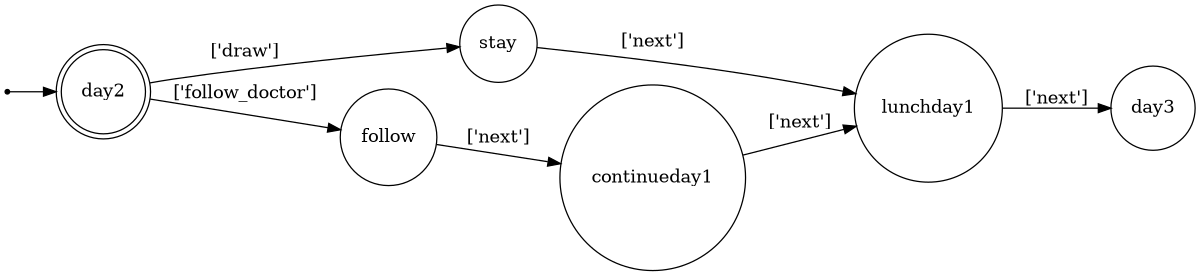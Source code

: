 digraph FSM {
	graph [rankdir=LR size="8,5"]
	node [shape=doublecircle]
	day2
	node [shape=point]
	qi
	qi -> day2
	node [shape=circle]
	day2 -> stay [label="['draw']"]
	day2 -> follow [label="['follow_doctor']"]
	stay -> lunchday1 [label="['next']"]
	follow -> continueday1 [label="['next']"]
	continueday1 -> lunchday1 [label="['next']"]
	lunchday1 -> day3 [label="['next']"]
}
